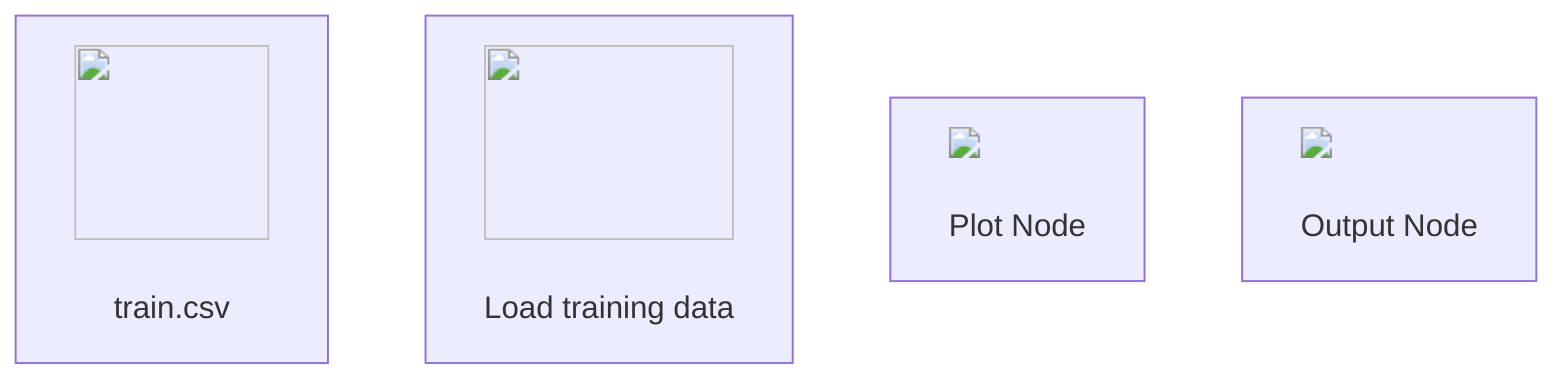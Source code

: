 flowchart TD
    A["<img src='icons/file.svg' width=100 height=100/> <br/> train.csv"]
    B["<img src='icons/column_split.svg' width=100 height=100/> <br/> Load training data"]
    C["<img src='dummy_plots/barplot_template.svg'/> <br/> Plot Node"]
    D["<img src='dummy_plots/boxplot_template.svg'/> <br/> Output Node"]